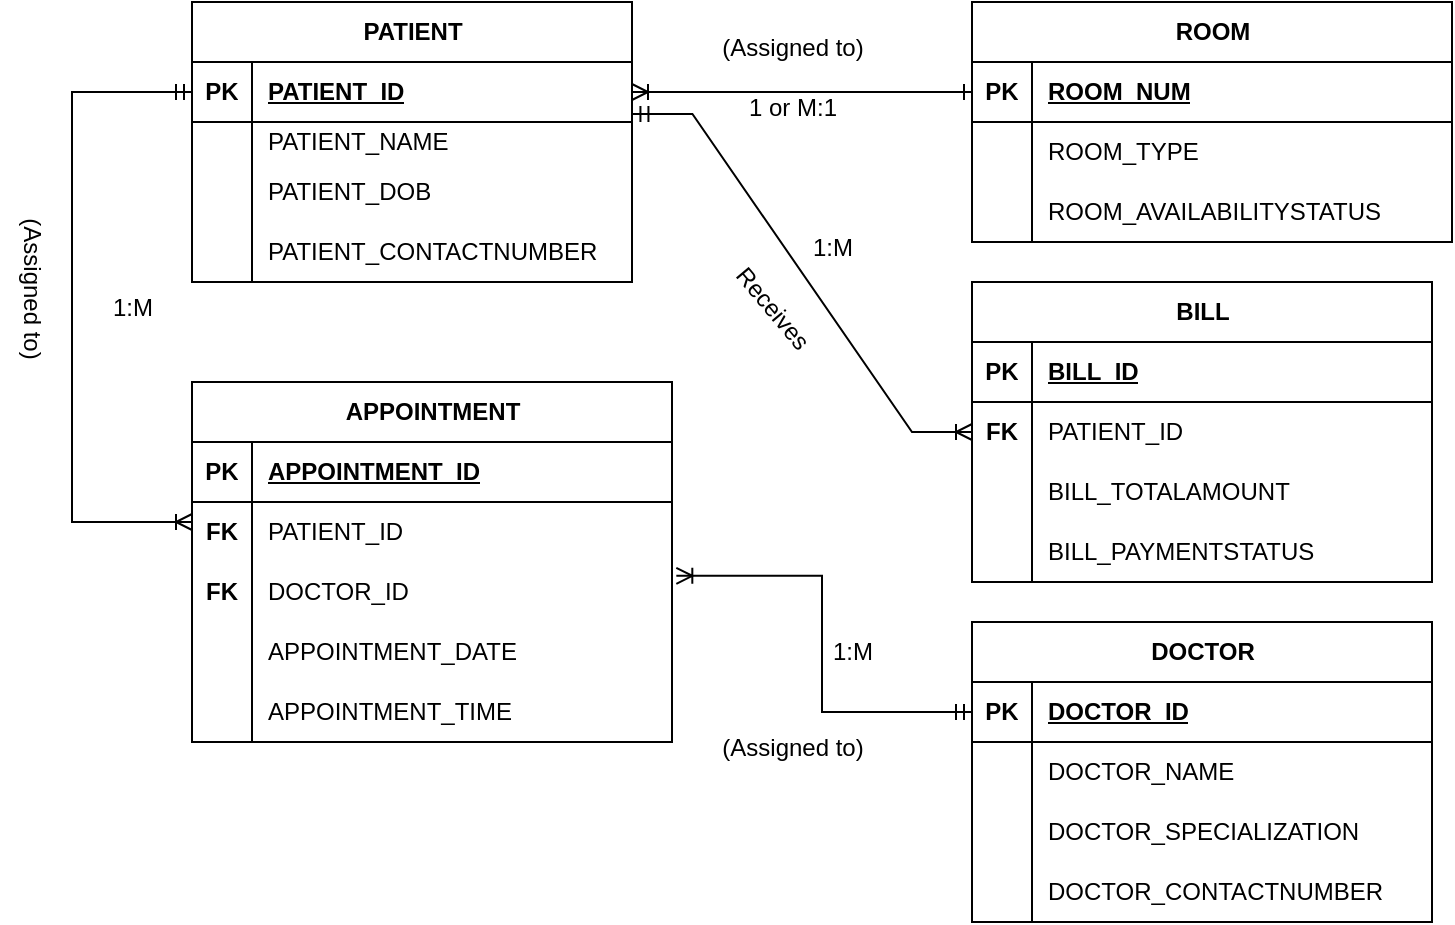 <mxfile version="26.0.16">
  <diagram name="Page-1" id="rwQu6_7FYsRPgCa2cFT5">
    <mxGraphModel dx="1158" dy="590" grid="1" gridSize="10" guides="1" tooltips="1" connect="1" arrows="1" fold="1" page="1" pageScale="1" pageWidth="850" pageHeight="1100" math="0" shadow="0">
      <root>
        <mxCell id="0" />
        <mxCell id="1" parent="0" />
        <mxCell id="pOGgIOtRTPhFSc0-pXan-65" value="APPOINTMENT" style="shape=table;startSize=30;container=1;collapsible=1;childLayout=tableLayout;fixedRows=1;rowLines=0;fontStyle=1;align=center;resizeLast=1;html=1;" vertex="1" parent="1">
          <mxGeometry x="100" y="210" width="240" height="180" as="geometry" />
        </mxCell>
        <mxCell id="pOGgIOtRTPhFSc0-pXan-66" value="" style="shape=tableRow;horizontal=0;startSize=0;swimlaneHead=0;swimlaneBody=0;fillColor=none;collapsible=0;dropTarget=0;points=[[0,0.5],[1,0.5]];portConstraint=eastwest;top=0;left=0;right=0;bottom=1;" vertex="1" parent="pOGgIOtRTPhFSc0-pXan-65">
          <mxGeometry y="30" width="240" height="30" as="geometry" />
        </mxCell>
        <mxCell id="pOGgIOtRTPhFSc0-pXan-67" value="PK" style="shape=partialRectangle;connectable=0;fillColor=none;top=0;left=0;bottom=0;right=0;fontStyle=1;overflow=hidden;whiteSpace=wrap;html=1;" vertex="1" parent="pOGgIOtRTPhFSc0-pXan-66">
          <mxGeometry width="30" height="30" as="geometry">
            <mxRectangle width="30" height="30" as="alternateBounds" />
          </mxGeometry>
        </mxCell>
        <mxCell id="pOGgIOtRTPhFSc0-pXan-68" value="APPOINTMENT_ID" style="shape=partialRectangle;connectable=0;fillColor=none;top=0;left=0;bottom=0;right=0;align=left;spacingLeft=6;fontStyle=5;overflow=hidden;whiteSpace=wrap;html=1;" vertex="1" parent="pOGgIOtRTPhFSc0-pXan-66">
          <mxGeometry x="30" width="210" height="30" as="geometry">
            <mxRectangle width="210" height="30" as="alternateBounds" />
          </mxGeometry>
        </mxCell>
        <mxCell id="pOGgIOtRTPhFSc0-pXan-69" value="" style="shape=tableRow;horizontal=0;startSize=0;swimlaneHead=0;swimlaneBody=0;fillColor=none;collapsible=0;dropTarget=0;points=[[0,0.5],[1,0.5]];portConstraint=eastwest;top=0;left=0;right=0;bottom=0;" vertex="1" parent="pOGgIOtRTPhFSc0-pXan-65">
          <mxGeometry y="60" width="240" height="30" as="geometry" />
        </mxCell>
        <mxCell id="pOGgIOtRTPhFSc0-pXan-70" value="&lt;b&gt;FK&lt;/b&gt;" style="shape=partialRectangle;connectable=0;fillColor=none;top=0;left=0;bottom=0;right=0;editable=1;overflow=hidden;whiteSpace=wrap;html=1;" vertex="1" parent="pOGgIOtRTPhFSc0-pXan-69">
          <mxGeometry width="30" height="30" as="geometry">
            <mxRectangle width="30" height="30" as="alternateBounds" />
          </mxGeometry>
        </mxCell>
        <mxCell id="pOGgIOtRTPhFSc0-pXan-71" value="PATIENT_ID" style="shape=partialRectangle;connectable=0;fillColor=none;top=0;left=0;bottom=0;right=0;align=left;spacingLeft=6;overflow=hidden;whiteSpace=wrap;html=1;" vertex="1" parent="pOGgIOtRTPhFSc0-pXan-69">
          <mxGeometry x="30" width="210" height="30" as="geometry">
            <mxRectangle width="210" height="30" as="alternateBounds" />
          </mxGeometry>
        </mxCell>
        <mxCell id="pOGgIOtRTPhFSc0-pXan-72" value="" style="shape=tableRow;horizontal=0;startSize=0;swimlaneHead=0;swimlaneBody=0;fillColor=none;collapsible=0;dropTarget=0;points=[[0,0.5],[1,0.5]];portConstraint=eastwest;top=0;left=0;right=0;bottom=0;" vertex="1" parent="pOGgIOtRTPhFSc0-pXan-65">
          <mxGeometry y="90" width="240" height="30" as="geometry" />
        </mxCell>
        <mxCell id="pOGgIOtRTPhFSc0-pXan-73" value="&lt;b&gt;FK&lt;/b&gt;" style="shape=partialRectangle;connectable=0;fillColor=none;top=0;left=0;bottom=0;right=0;editable=1;overflow=hidden;whiteSpace=wrap;html=1;" vertex="1" parent="pOGgIOtRTPhFSc0-pXan-72">
          <mxGeometry width="30" height="30" as="geometry">
            <mxRectangle width="30" height="30" as="alternateBounds" />
          </mxGeometry>
        </mxCell>
        <mxCell id="pOGgIOtRTPhFSc0-pXan-74" value="DOCTOR_ID" style="shape=partialRectangle;connectable=0;fillColor=none;top=0;left=0;bottom=0;right=0;align=left;spacingLeft=6;overflow=hidden;whiteSpace=wrap;html=1;" vertex="1" parent="pOGgIOtRTPhFSc0-pXan-72">
          <mxGeometry x="30" width="210" height="30" as="geometry">
            <mxRectangle width="210" height="30" as="alternateBounds" />
          </mxGeometry>
        </mxCell>
        <mxCell id="pOGgIOtRTPhFSc0-pXan-75" value="" style="shape=tableRow;horizontal=0;startSize=0;swimlaneHead=0;swimlaneBody=0;fillColor=none;collapsible=0;dropTarget=0;points=[[0,0.5],[1,0.5]];portConstraint=eastwest;top=0;left=0;right=0;bottom=0;" vertex="1" parent="pOGgIOtRTPhFSc0-pXan-65">
          <mxGeometry y="120" width="240" height="30" as="geometry" />
        </mxCell>
        <mxCell id="pOGgIOtRTPhFSc0-pXan-76" value="" style="shape=partialRectangle;connectable=0;fillColor=none;top=0;left=0;bottom=0;right=0;editable=1;overflow=hidden;whiteSpace=wrap;html=1;" vertex="1" parent="pOGgIOtRTPhFSc0-pXan-75">
          <mxGeometry width="30" height="30" as="geometry">
            <mxRectangle width="30" height="30" as="alternateBounds" />
          </mxGeometry>
        </mxCell>
        <mxCell id="pOGgIOtRTPhFSc0-pXan-77" value="APPOINTMENT_DATE" style="shape=partialRectangle;connectable=0;fillColor=none;top=0;left=0;bottom=0;right=0;align=left;spacingLeft=6;overflow=hidden;whiteSpace=wrap;html=1;" vertex="1" parent="pOGgIOtRTPhFSc0-pXan-75">
          <mxGeometry x="30" width="210" height="30" as="geometry">
            <mxRectangle width="210" height="30" as="alternateBounds" />
          </mxGeometry>
        </mxCell>
        <mxCell id="pOGgIOtRTPhFSc0-pXan-78" value="" style="shape=tableRow;horizontal=0;startSize=0;swimlaneHead=0;swimlaneBody=0;fillColor=none;collapsible=0;dropTarget=0;points=[[0,0.5],[1,0.5]];portConstraint=eastwest;top=0;left=0;right=0;bottom=0;" vertex="1" parent="pOGgIOtRTPhFSc0-pXan-65">
          <mxGeometry y="150" width="240" height="30" as="geometry" />
        </mxCell>
        <mxCell id="pOGgIOtRTPhFSc0-pXan-79" value="" style="shape=partialRectangle;connectable=0;fillColor=none;top=0;left=0;bottom=0;right=0;editable=1;overflow=hidden;whiteSpace=wrap;html=1;" vertex="1" parent="pOGgIOtRTPhFSc0-pXan-78">
          <mxGeometry width="30" height="30" as="geometry">
            <mxRectangle width="30" height="30" as="alternateBounds" />
          </mxGeometry>
        </mxCell>
        <mxCell id="pOGgIOtRTPhFSc0-pXan-80" value="APPOINTMENT_TIME" style="shape=partialRectangle;connectable=0;fillColor=none;top=0;left=0;bottom=0;right=0;align=left;spacingLeft=6;overflow=hidden;whiteSpace=wrap;html=1;" vertex="1" parent="pOGgIOtRTPhFSc0-pXan-78">
          <mxGeometry x="30" width="210" height="30" as="geometry">
            <mxRectangle width="210" height="30" as="alternateBounds" />
          </mxGeometry>
        </mxCell>
        <mxCell id="pOGgIOtRTPhFSc0-pXan-94" value="PATIENT" style="shape=table;startSize=30;container=1;collapsible=1;childLayout=tableLayout;fixedRows=1;rowLines=0;fontStyle=1;align=center;resizeLast=1;html=1;" vertex="1" parent="1">
          <mxGeometry x="100" y="20" width="220" height="140" as="geometry" />
        </mxCell>
        <mxCell id="pOGgIOtRTPhFSc0-pXan-95" value="" style="shape=tableRow;horizontal=0;startSize=0;swimlaneHead=0;swimlaneBody=0;fillColor=none;collapsible=0;dropTarget=0;points=[[0,0.5],[1,0.5]];portConstraint=eastwest;top=0;left=0;right=0;bottom=1;" vertex="1" parent="pOGgIOtRTPhFSc0-pXan-94">
          <mxGeometry y="30" width="220" height="30" as="geometry" />
        </mxCell>
        <mxCell id="pOGgIOtRTPhFSc0-pXan-96" value="PK" style="shape=partialRectangle;connectable=0;fillColor=none;top=0;left=0;bottom=0;right=0;fontStyle=1;overflow=hidden;whiteSpace=wrap;html=1;" vertex="1" parent="pOGgIOtRTPhFSc0-pXan-95">
          <mxGeometry width="30" height="30" as="geometry">
            <mxRectangle width="30" height="30" as="alternateBounds" />
          </mxGeometry>
        </mxCell>
        <mxCell id="pOGgIOtRTPhFSc0-pXan-97" value="PATIENT_ID" style="shape=partialRectangle;connectable=0;fillColor=none;top=0;left=0;bottom=0;right=0;align=left;spacingLeft=6;fontStyle=5;overflow=hidden;whiteSpace=wrap;html=1;" vertex="1" parent="pOGgIOtRTPhFSc0-pXan-95">
          <mxGeometry x="30" width="190" height="30" as="geometry">
            <mxRectangle width="190" height="30" as="alternateBounds" />
          </mxGeometry>
        </mxCell>
        <mxCell id="pOGgIOtRTPhFSc0-pXan-98" value="" style="shape=tableRow;horizontal=0;startSize=0;swimlaneHead=0;swimlaneBody=0;fillColor=none;collapsible=0;dropTarget=0;points=[[0,0.5],[1,0.5]];portConstraint=eastwest;top=0;left=0;right=0;bottom=0;" vertex="1" parent="pOGgIOtRTPhFSc0-pXan-94">
          <mxGeometry y="60" width="220" height="20" as="geometry" />
        </mxCell>
        <mxCell id="pOGgIOtRTPhFSc0-pXan-99" value="" style="shape=partialRectangle;connectable=0;fillColor=none;top=0;left=0;bottom=0;right=0;editable=1;overflow=hidden;whiteSpace=wrap;html=1;" vertex="1" parent="pOGgIOtRTPhFSc0-pXan-98">
          <mxGeometry width="30" height="20" as="geometry">
            <mxRectangle width="30" height="20" as="alternateBounds" />
          </mxGeometry>
        </mxCell>
        <mxCell id="pOGgIOtRTPhFSc0-pXan-100" value="PATIENT_NAME" style="shape=partialRectangle;connectable=0;fillColor=none;top=0;left=0;bottom=0;right=0;align=left;spacingLeft=6;overflow=hidden;whiteSpace=wrap;html=1;" vertex="1" parent="pOGgIOtRTPhFSc0-pXan-98">
          <mxGeometry x="30" width="190" height="20" as="geometry">
            <mxRectangle width="190" height="20" as="alternateBounds" />
          </mxGeometry>
        </mxCell>
        <mxCell id="pOGgIOtRTPhFSc0-pXan-101" value="" style="shape=tableRow;horizontal=0;startSize=0;swimlaneHead=0;swimlaneBody=0;fillColor=none;collapsible=0;dropTarget=0;points=[[0,0.5],[1,0.5]];portConstraint=eastwest;top=0;left=0;right=0;bottom=0;" vertex="1" parent="pOGgIOtRTPhFSc0-pXan-94">
          <mxGeometry y="80" width="220" height="30" as="geometry" />
        </mxCell>
        <mxCell id="pOGgIOtRTPhFSc0-pXan-102" value="" style="shape=partialRectangle;connectable=0;fillColor=none;top=0;left=0;bottom=0;right=0;editable=1;overflow=hidden;whiteSpace=wrap;html=1;" vertex="1" parent="pOGgIOtRTPhFSc0-pXan-101">
          <mxGeometry width="30" height="30" as="geometry">
            <mxRectangle width="30" height="30" as="alternateBounds" />
          </mxGeometry>
        </mxCell>
        <mxCell id="pOGgIOtRTPhFSc0-pXan-103" value="PATIENT_DOB" style="shape=partialRectangle;connectable=0;fillColor=none;top=0;left=0;bottom=0;right=0;align=left;spacingLeft=6;overflow=hidden;whiteSpace=wrap;html=1;" vertex="1" parent="pOGgIOtRTPhFSc0-pXan-101">
          <mxGeometry x="30" width="190" height="30" as="geometry">
            <mxRectangle width="190" height="30" as="alternateBounds" />
          </mxGeometry>
        </mxCell>
        <mxCell id="pOGgIOtRTPhFSc0-pXan-104" value="" style="shape=tableRow;horizontal=0;startSize=0;swimlaneHead=0;swimlaneBody=0;fillColor=none;collapsible=0;dropTarget=0;points=[[0,0.5],[1,0.5]];portConstraint=eastwest;top=0;left=0;right=0;bottom=0;" vertex="1" parent="pOGgIOtRTPhFSc0-pXan-94">
          <mxGeometry y="110" width="220" height="30" as="geometry" />
        </mxCell>
        <mxCell id="pOGgIOtRTPhFSc0-pXan-105" value="" style="shape=partialRectangle;connectable=0;fillColor=none;top=0;left=0;bottom=0;right=0;editable=1;overflow=hidden;whiteSpace=wrap;html=1;" vertex="1" parent="pOGgIOtRTPhFSc0-pXan-104">
          <mxGeometry width="30" height="30" as="geometry">
            <mxRectangle width="30" height="30" as="alternateBounds" />
          </mxGeometry>
        </mxCell>
        <mxCell id="pOGgIOtRTPhFSc0-pXan-106" value="PATIENT_CONTACTNUMBER" style="shape=partialRectangle;connectable=0;fillColor=none;top=0;left=0;bottom=0;right=0;align=left;spacingLeft=6;overflow=hidden;whiteSpace=wrap;html=1;" vertex="1" parent="pOGgIOtRTPhFSc0-pXan-104">
          <mxGeometry x="30" width="190" height="30" as="geometry">
            <mxRectangle width="190" height="30" as="alternateBounds" />
          </mxGeometry>
        </mxCell>
        <mxCell id="pOGgIOtRTPhFSc0-pXan-107" value="DOCTOR" style="shape=table;startSize=30;container=1;collapsible=1;childLayout=tableLayout;fixedRows=1;rowLines=0;fontStyle=1;align=center;resizeLast=1;html=1;" vertex="1" parent="1">
          <mxGeometry x="490" y="330" width="230" height="150" as="geometry" />
        </mxCell>
        <mxCell id="pOGgIOtRTPhFSc0-pXan-108" value="" style="shape=tableRow;horizontal=0;startSize=0;swimlaneHead=0;swimlaneBody=0;fillColor=none;collapsible=0;dropTarget=0;points=[[0,0.5],[1,0.5]];portConstraint=eastwest;top=0;left=0;right=0;bottom=1;" vertex="1" parent="pOGgIOtRTPhFSc0-pXan-107">
          <mxGeometry y="30" width="230" height="30" as="geometry" />
        </mxCell>
        <mxCell id="pOGgIOtRTPhFSc0-pXan-109" value="PK" style="shape=partialRectangle;connectable=0;fillColor=none;top=0;left=0;bottom=0;right=0;fontStyle=1;overflow=hidden;whiteSpace=wrap;html=1;" vertex="1" parent="pOGgIOtRTPhFSc0-pXan-108">
          <mxGeometry width="30" height="30" as="geometry">
            <mxRectangle width="30" height="30" as="alternateBounds" />
          </mxGeometry>
        </mxCell>
        <mxCell id="pOGgIOtRTPhFSc0-pXan-110" value="DOCTOR_ID" style="shape=partialRectangle;connectable=0;fillColor=none;top=0;left=0;bottom=0;right=0;align=left;spacingLeft=6;fontStyle=5;overflow=hidden;whiteSpace=wrap;html=1;" vertex="1" parent="pOGgIOtRTPhFSc0-pXan-108">
          <mxGeometry x="30" width="200" height="30" as="geometry">
            <mxRectangle width="200" height="30" as="alternateBounds" />
          </mxGeometry>
        </mxCell>
        <mxCell id="pOGgIOtRTPhFSc0-pXan-111" value="" style="shape=tableRow;horizontal=0;startSize=0;swimlaneHead=0;swimlaneBody=0;fillColor=none;collapsible=0;dropTarget=0;points=[[0,0.5],[1,0.5]];portConstraint=eastwest;top=0;left=0;right=0;bottom=0;" vertex="1" parent="pOGgIOtRTPhFSc0-pXan-107">
          <mxGeometry y="60" width="230" height="30" as="geometry" />
        </mxCell>
        <mxCell id="pOGgIOtRTPhFSc0-pXan-112" value="" style="shape=partialRectangle;connectable=0;fillColor=none;top=0;left=0;bottom=0;right=0;editable=1;overflow=hidden;whiteSpace=wrap;html=1;" vertex="1" parent="pOGgIOtRTPhFSc0-pXan-111">
          <mxGeometry width="30" height="30" as="geometry">
            <mxRectangle width="30" height="30" as="alternateBounds" />
          </mxGeometry>
        </mxCell>
        <mxCell id="pOGgIOtRTPhFSc0-pXan-113" value="DOCTOR_NAME" style="shape=partialRectangle;connectable=0;fillColor=none;top=0;left=0;bottom=0;right=0;align=left;spacingLeft=6;overflow=hidden;whiteSpace=wrap;html=1;" vertex="1" parent="pOGgIOtRTPhFSc0-pXan-111">
          <mxGeometry x="30" width="200" height="30" as="geometry">
            <mxRectangle width="200" height="30" as="alternateBounds" />
          </mxGeometry>
        </mxCell>
        <mxCell id="pOGgIOtRTPhFSc0-pXan-114" value="" style="shape=tableRow;horizontal=0;startSize=0;swimlaneHead=0;swimlaneBody=0;fillColor=none;collapsible=0;dropTarget=0;points=[[0,0.5],[1,0.5]];portConstraint=eastwest;top=0;left=0;right=0;bottom=0;" vertex="1" parent="pOGgIOtRTPhFSc0-pXan-107">
          <mxGeometry y="90" width="230" height="30" as="geometry" />
        </mxCell>
        <mxCell id="pOGgIOtRTPhFSc0-pXan-115" value="" style="shape=partialRectangle;connectable=0;fillColor=none;top=0;left=0;bottom=0;right=0;editable=1;overflow=hidden;whiteSpace=wrap;html=1;" vertex="1" parent="pOGgIOtRTPhFSc0-pXan-114">
          <mxGeometry width="30" height="30" as="geometry">
            <mxRectangle width="30" height="30" as="alternateBounds" />
          </mxGeometry>
        </mxCell>
        <mxCell id="pOGgIOtRTPhFSc0-pXan-116" value="DOCTOR_SPECIALIZATION" style="shape=partialRectangle;connectable=0;fillColor=none;top=0;left=0;bottom=0;right=0;align=left;spacingLeft=6;overflow=hidden;whiteSpace=wrap;html=1;" vertex="1" parent="pOGgIOtRTPhFSc0-pXan-114">
          <mxGeometry x="30" width="200" height="30" as="geometry">
            <mxRectangle width="200" height="30" as="alternateBounds" />
          </mxGeometry>
        </mxCell>
        <mxCell id="pOGgIOtRTPhFSc0-pXan-117" value="" style="shape=tableRow;horizontal=0;startSize=0;swimlaneHead=0;swimlaneBody=0;fillColor=none;collapsible=0;dropTarget=0;points=[[0,0.5],[1,0.5]];portConstraint=eastwest;top=0;left=0;right=0;bottom=0;" vertex="1" parent="pOGgIOtRTPhFSc0-pXan-107">
          <mxGeometry y="120" width="230" height="30" as="geometry" />
        </mxCell>
        <mxCell id="pOGgIOtRTPhFSc0-pXan-118" value="" style="shape=partialRectangle;connectable=0;fillColor=none;top=0;left=0;bottom=0;right=0;editable=1;overflow=hidden;whiteSpace=wrap;html=1;" vertex="1" parent="pOGgIOtRTPhFSc0-pXan-117">
          <mxGeometry width="30" height="30" as="geometry">
            <mxRectangle width="30" height="30" as="alternateBounds" />
          </mxGeometry>
        </mxCell>
        <mxCell id="pOGgIOtRTPhFSc0-pXan-119" value="DOCTOR_CONTACTNUMBER" style="shape=partialRectangle;connectable=0;fillColor=none;top=0;left=0;bottom=0;right=0;align=left;spacingLeft=6;overflow=hidden;whiteSpace=wrap;html=1;" vertex="1" parent="pOGgIOtRTPhFSc0-pXan-117">
          <mxGeometry x="30" width="200" height="30" as="geometry">
            <mxRectangle width="200" height="30" as="alternateBounds" />
          </mxGeometry>
        </mxCell>
        <mxCell id="pOGgIOtRTPhFSc0-pXan-120" value="ROOM" style="shape=table;startSize=30;container=1;collapsible=1;childLayout=tableLayout;fixedRows=1;rowLines=0;fontStyle=1;align=center;resizeLast=1;html=1;" vertex="1" parent="1">
          <mxGeometry x="490" y="20" width="240" height="120" as="geometry" />
        </mxCell>
        <mxCell id="pOGgIOtRTPhFSc0-pXan-121" value="" style="shape=tableRow;horizontal=0;startSize=0;swimlaneHead=0;swimlaneBody=0;fillColor=none;collapsible=0;dropTarget=0;points=[[0,0.5],[1,0.5]];portConstraint=eastwest;top=0;left=0;right=0;bottom=1;" vertex="1" parent="pOGgIOtRTPhFSc0-pXan-120">
          <mxGeometry y="30" width="240" height="30" as="geometry" />
        </mxCell>
        <mxCell id="pOGgIOtRTPhFSc0-pXan-122" value="PK" style="shape=partialRectangle;connectable=0;fillColor=none;top=0;left=0;bottom=0;right=0;fontStyle=1;overflow=hidden;whiteSpace=wrap;html=1;" vertex="1" parent="pOGgIOtRTPhFSc0-pXan-121">
          <mxGeometry width="30" height="30" as="geometry">
            <mxRectangle width="30" height="30" as="alternateBounds" />
          </mxGeometry>
        </mxCell>
        <mxCell id="pOGgIOtRTPhFSc0-pXan-123" value="ROOM_NUM" style="shape=partialRectangle;connectable=0;fillColor=none;top=0;left=0;bottom=0;right=0;align=left;spacingLeft=6;fontStyle=5;overflow=hidden;whiteSpace=wrap;html=1;" vertex="1" parent="pOGgIOtRTPhFSc0-pXan-121">
          <mxGeometry x="30" width="210" height="30" as="geometry">
            <mxRectangle width="210" height="30" as="alternateBounds" />
          </mxGeometry>
        </mxCell>
        <mxCell id="pOGgIOtRTPhFSc0-pXan-124" value="" style="shape=tableRow;horizontal=0;startSize=0;swimlaneHead=0;swimlaneBody=0;fillColor=none;collapsible=0;dropTarget=0;points=[[0,0.5],[1,0.5]];portConstraint=eastwest;top=0;left=0;right=0;bottom=0;" vertex="1" parent="pOGgIOtRTPhFSc0-pXan-120">
          <mxGeometry y="60" width="240" height="30" as="geometry" />
        </mxCell>
        <mxCell id="pOGgIOtRTPhFSc0-pXan-125" value="" style="shape=partialRectangle;connectable=0;fillColor=none;top=0;left=0;bottom=0;right=0;editable=1;overflow=hidden;whiteSpace=wrap;html=1;" vertex="1" parent="pOGgIOtRTPhFSc0-pXan-124">
          <mxGeometry width="30" height="30" as="geometry">
            <mxRectangle width="30" height="30" as="alternateBounds" />
          </mxGeometry>
        </mxCell>
        <mxCell id="pOGgIOtRTPhFSc0-pXan-126" value="ROOM_TYPE" style="shape=partialRectangle;connectable=0;fillColor=none;top=0;left=0;bottom=0;right=0;align=left;spacingLeft=6;overflow=hidden;whiteSpace=wrap;html=1;" vertex="1" parent="pOGgIOtRTPhFSc0-pXan-124">
          <mxGeometry x="30" width="210" height="30" as="geometry">
            <mxRectangle width="210" height="30" as="alternateBounds" />
          </mxGeometry>
        </mxCell>
        <mxCell id="pOGgIOtRTPhFSc0-pXan-127" value="" style="shape=tableRow;horizontal=0;startSize=0;swimlaneHead=0;swimlaneBody=0;fillColor=none;collapsible=0;dropTarget=0;points=[[0,0.5],[1,0.5]];portConstraint=eastwest;top=0;left=0;right=0;bottom=0;" vertex="1" parent="pOGgIOtRTPhFSc0-pXan-120">
          <mxGeometry y="90" width="240" height="30" as="geometry" />
        </mxCell>
        <mxCell id="pOGgIOtRTPhFSc0-pXan-128" value="" style="shape=partialRectangle;connectable=0;fillColor=none;top=0;left=0;bottom=0;right=0;editable=1;overflow=hidden;whiteSpace=wrap;html=1;" vertex="1" parent="pOGgIOtRTPhFSc0-pXan-127">
          <mxGeometry width="30" height="30" as="geometry">
            <mxRectangle width="30" height="30" as="alternateBounds" />
          </mxGeometry>
        </mxCell>
        <mxCell id="pOGgIOtRTPhFSc0-pXan-129" value="ROOM_AVAILABILITYSTATUS" style="shape=partialRectangle;connectable=0;fillColor=none;top=0;left=0;bottom=0;right=0;align=left;spacingLeft=6;overflow=hidden;whiteSpace=wrap;html=1;" vertex="1" parent="pOGgIOtRTPhFSc0-pXan-127">
          <mxGeometry x="30" width="210" height="30" as="geometry">
            <mxRectangle width="210" height="30" as="alternateBounds" />
          </mxGeometry>
        </mxCell>
        <mxCell id="pOGgIOtRTPhFSc0-pXan-133" value="BILL" style="shape=table;startSize=30;container=1;collapsible=1;childLayout=tableLayout;fixedRows=1;rowLines=0;fontStyle=1;align=center;resizeLast=1;html=1;" vertex="1" parent="1">
          <mxGeometry x="490" y="160" width="230" height="150" as="geometry" />
        </mxCell>
        <mxCell id="pOGgIOtRTPhFSc0-pXan-134" value="" style="shape=tableRow;horizontal=0;startSize=0;swimlaneHead=0;swimlaneBody=0;fillColor=none;collapsible=0;dropTarget=0;points=[[0,0.5],[1,0.5]];portConstraint=eastwest;top=0;left=0;right=0;bottom=1;" vertex="1" parent="pOGgIOtRTPhFSc0-pXan-133">
          <mxGeometry y="30" width="230" height="30" as="geometry" />
        </mxCell>
        <mxCell id="pOGgIOtRTPhFSc0-pXan-135" value="PK" style="shape=partialRectangle;connectable=0;fillColor=none;top=0;left=0;bottom=0;right=0;fontStyle=1;overflow=hidden;whiteSpace=wrap;html=1;" vertex="1" parent="pOGgIOtRTPhFSc0-pXan-134">
          <mxGeometry width="30" height="30" as="geometry">
            <mxRectangle width="30" height="30" as="alternateBounds" />
          </mxGeometry>
        </mxCell>
        <mxCell id="pOGgIOtRTPhFSc0-pXan-136" value="BILL_ID" style="shape=partialRectangle;connectable=0;fillColor=none;top=0;left=0;bottom=0;right=0;align=left;spacingLeft=6;fontStyle=5;overflow=hidden;whiteSpace=wrap;html=1;" vertex="1" parent="pOGgIOtRTPhFSc0-pXan-134">
          <mxGeometry x="30" width="200" height="30" as="geometry">
            <mxRectangle width="200" height="30" as="alternateBounds" />
          </mxGeometry>
        </mxCell>
        <mxCell id="pOGgIOtRTPhFSc0-pXan-137" value="" style="shape=tableRow;horizontal=0;startSize=0;swimlaneHead=0;swimlaneBody=0;fillColor=none;collapsible=0;dropTarget=0;points=[[0,0.5],[1,0.5]];portConstraint=eastwest;top=0;left=0;right=0;bottom=0;" vertex="1" parent="pOGgIOtRTPhFSc0-pXan-133">
          <mxGeometry y="60" width="230" height="30" as="geometry" />
        </mxCell>
        <mxCell id="pOGgIOtRTPhFSc0-pXan-138" value="&lt;b&gt;FK&lt;/b&gt;" style="shape=partialRectangle;connectable=0;fillColor=none;top=0;left=0;bottom=0;right=0;editable=1;overflow=hidden;whiteSpace=wrap;html=1;" vertex="1" parent="pOGgIOtRTPhFSc0-pXan-137">
          <mxGeometry width="30" height="30" as="geometry">
            <mxRectangle width="30" height="30" as="alternateBounds" />
          </mxGeometry>
        </mxCell>
        <mxCell id="pOGgIOtRTPhFSc0-pXan-139" value="PATIENT_ID" style="shape=partialRectangle;connectable=0;fillColor=none;top=0;left=0;bottom=0;right=0;align=left;spacingLeft=6;overflow=hidden;whiteSpace=wrap;html=1;" vertex="1" parent="pOGgIOtRTPhFSc0-pXan-137">
          <mxGeometry x="30" width="200" height="30" as="geometry">
            <mxRectangle width="200" height="30" as="alternateBounds" />
          </mxGeometry>
        </mxCell>
        <mxCell id="pOGgIOtRTPhFSc0-pXan-140" value="" style="shape=tableRow;horizontal=0;startSize=0;swimlaneHead=0;swimlaneBody=0;fillColor=none;collapsible=0;dropTarget=0;points=[[0,0.5],[1,0.5]];portConstraint=eastwest;top=0;left=0;right=0;bottom=0;" vertex="1" parent="pOGgIOtRTPhFSc0-pXan-133">
          <mxGeometry y="90" width="230" height="30" as="geometry" />
        </mxCell>
        <mxCell id="pOGgIOtRTPhFSc0-pXan-141" value="" style="shape=partialRectangle;connectable=0;fillColor=none;top=0;left=0;bottom=0;right=0;editable=1;overflow=hidden;whiteSpace=wrap;html=1;" vertex="1" parent="pOGgIOtRTPhFSc0-pXan-140">
          <mxGeometry width="30" height="30" as="geometry">
            <mxRectangle width="30" height="30" as="alternateBounds" />
          </mxGeometry>
        </mxCell>
        <mxCell id="pOGgIOtRTPhFSc0-pXan-142" value="BILL_TOTALAMOUNT" style="shape=partialRectangle;connectable=0;fillColor=none;top=0;left=0;bottom=0;right=0;align=left;spacingLeft=6;overflow=hidden;whiteSpace=wrap;html=1;" vertex="1" parent="pOGgIOtRTPhFSc0-pXan-140">
          <mxGeometry x="30" width="200" height="30" as="geometry">
            <mxRectangle width="200" height="30" as="alternateBounds" />
          </mxGeometry>
        </mxCell>
        <mxCell id="pOGgIOtRTPhFSc0-pXan-143" value="" style="shape=tableRow;horizontal=0;startSize=0;swimlaneHead=0;swimlaneBody=0;fillColor=none;collapsible=0;dropTarget=0;points=[[0,0.5],[1,0.5]];portConstraint=eastwest;top=0;left=0;right=0;bottom=0;" vertex="1" parent="pOGgIOtRTPhFSc0-pXan-133">
          <mxGeometry y="120" width="230" height="30" as="geometry" />
        </mxCell>
        <mxCell id="pOGgIOtRTPhFSc0-pXan-144" value="" style="shape=partialRectangle;connectable=0;fillColor=none;top=0;left=0;bottom=0;right=0;editable=1;overflow=hidden;whiteSpace=wrap;html=1;" vertex="1" parent="pOGgIOtRTPhFSc0-pXan-143">
          <mxGeometry width="30" height="30" as="geometry">
            <mxRectangle width="30" height="30" as="alternateBounds" />
          </mxGeometry>
        </mxCell>
        <mxCell id="pOGgIOtRTPhFSc0-pXan-145" value="BILL_PAYMENTSTATUS" style="shape=partialRectangle;connectable=0;fillColor=none;top=0;left=0;bottom=0;right=0;align=left;spacingLeft=6;overflow=hidden;whiteSpace=wrap;html=1;" vertex="1" parent="pOGgIOtRTPhFSc0-pXan-143">
          <mxGeometry x="30" width="200" height="30" as="geometry">
            <mxRectangle width="200" height="30" as="alternateBounds" />
          </mxGeometry>
        </mxCell>
        <mxCell id="pOGgIOtRTPhFSc0-pXan-149" value="" style="fontSize=12;html=1;endArrow=ERoneToMany;rounded=0;entryX=0;entryY=0.5;entryDx=0;entryDy=0;exitX=0;exitY=0.5;exitDx=0;exitDy=0;edgeStyle=orthogonalEdgeStyle;endFill=0;startArrow=ERmandOne;startFill=0;" edge="1" parent="1" source="pOGgIOtRTPhFSc0-pXan-95">
          <mxGeometry width="100" height="100" relative="1" as="geometry">
            <mxPoint x="100" y="90" as="sourcePoint" />
            <mxPoint x="100" y="280" as="targetPoint" />
            <Array as="points">
              <mxPoint x="40" y="65" />
              <mxPoint x="40" y="280" />
            </Array>
          </mxGeometry>
        </mxCell>
        <mxCell id="pOGgIOtRTPhFSc0-pXan-152" value="1:M" style="text;html=1;align=center;verticalAlign=middle;resizable=0;points=[];autosize=1;strokeColor=none;fillColor=none;" vertex="1" parent="1">
          <mxGeometry x="50" y="158" width="40" height="30" as="geometry" />
        </mxCell>
        <mxCell id="pOGgIOtRTPhFSc0-pXan-155" value="" style="fontSize=12;html=1;endArrow=ERoneToMany;rounded=0;startArrow=ERmandOne;startFill=0;endFill=0;edgeStyle=orthogonalEdgeStyle;entryX=1.009;entryY=0.23;entryDx=0;entryDy=0;exitX=0;exitY=0.5;exitDx=0;exitDy=0;entryPerimeter=0;" edge="1" parent="1" source="pOGgIOtRTPhFSc0-pXan-108" target="pOGgIOtRTPhFSc0-pXan-72">
          <mxGeometry width="100" height="100" relative="1" as="geometry">
            <mxPoint x="519.08" y="370" as="sourcePoint" />
            <mxPoint x="350.0" y="307.11" as="targetPoint" />
          </mxGeometry>
        </mxCell>
        <mxCell id="pOGgIOtRTPhFSc0-pXan-156" value="" style="edgeStyle=orthogonalEdgeStyle;fontSize=12;html=1;endArrow=ERoneToMany;rounded=0;entryX=1;entryY=0.5;entryDx=0;entryDy=0;exitX=0;exitY=0.5;exitDx=0;exitDy=0;startArrow=ERone;startFill=0;" edge="1" parent="1" source="pOGgIOtRTPhFSc0-pXan-121" target="pOGgIOtRTPhFSc0-pXan-95">
          <mxGeometry width="100" height="100" relative="1" as="geometry">
            <mxPoint x="400" y="160" as="sourcePoint" />
            <mxPoint x="310" y="210" as="targetPoint" />
          </mxGeometry>
        </mxCell>
        <mxCell id="pOGgIOtRTPhFSc0-pXan-157" value="" style="edgeStyle=entityRelationEdgeStyle;fontSize=12;html=1;endArrow=ERoneToMany;rounded=0;entryX=0;entryY=0.5;entryDx=0;entryDy=0;exitX=1.001;exitY=0.867;exitDx=0;exitDy=0;exitPerimeter=0;startArrow=ERmandOne;startFill=0;endFill=0;" edge="1" parent="1" source="pOGgIOtRTPhFSc0-pXan-95" target="pOGgIOtRTPhFSc0-pXan-137">
          <mxGeometry width="100" height="100" relative="1" as="geometry">
            <mxPoint x="210" y="310" as="sourcePoint" />
            <mxPoint x="310" y="210" as="targetPoint" />
          </mxGeometry>
        </mxCell>
        <mxCell id="pOGgIOtRTPhFSc0-pXan-160" value="1 or M:1" style="text;html=1;align=center;verticalAlign=middle;resizable=0;points=[];autosize=1;strokeColor=none;fillColor=none;" vertex="1" parent="1">
          <mxGeometry x="365" y="58" width="70" height="30" as="geometry" />
        </mxCell>
        <mxCell id="pOGgIOtRTPhFSc0-pXan-161" value="1:M" style="text;html=1;align=center;verticalAlign=middle;resizable=0;points=[];autosize=1;strokeColor=none;fillColor=none;" vertex="1" parent="1">
          <mxGeometry x="400" y="128" width="40" height="30" as="geometry" />
        </mxCell>
        <mxCell id="pOGgIOtRTPhFSc0-pXan-162" value="1:M" style="text;html=1;align=center;verticalAlign=middle;resizable=0;points=[];autosize=1;strokeColor=none;fillColor=none;" vertex="1" parent="1">
          <mxGeometry x="410" y="330" width="40" height="30" as="geometry" />
        </mxCell>
        <mxCell id="pOGgIOtRTPhFSc0-pXan-164" value="(Assigned to)" style="text;html=1;align=center;verticalAlign=middle;resizable=0;points=[];autosize=1;strokeColor=none;fillColor=none;" vertex="1" parent="1">
          <mxGeometry x="355" y="28" width="90" height="30" as="geometry" />
        </mxCell>
        <mxCell id="pOGgIOtRTPhFSc0-pXan-166" value="(Assigned to)" style="text;html=1;align=center;verticalAlign=middle;resizable=0;points=[];autosize=1;strokeColor=none;fillColor=none;rotation=90;" vertex="1" parent="1">
          <mxGeometry x="-25" y="148" width="90" height="30" as="geometry" />
        </mxCell>
        <mxCell id="pOGgIOtRTPhFSc0-pXan-169" value="(Assigned to)" style="text;html=1;align=center;verticalAlign=middle;resizable=0;points=[];autosize=1;strokeColor=none;fillColor=none;" vertex="1" parent="1">
          <mxGeometry x="355" y="378" width="90" height="30" as="geometry" />
        </mxCell>
        <mxCell id="pOGgIOtRTPhFSc0-pXan-170" value="Receives" style="text;html=1;align=center;verticalAlign=middle;resizable=0;points=[];autosize=1;strokeColor=none;fillColor=none;rotation=50;" vertex="1" parent="1">
          <mxGeometry x="355" y="158" width="70" height="30" as="geometry" />
        </mxCell>
      </root>
    </mxGraphModel>
  </diagram>
</mxfile>
